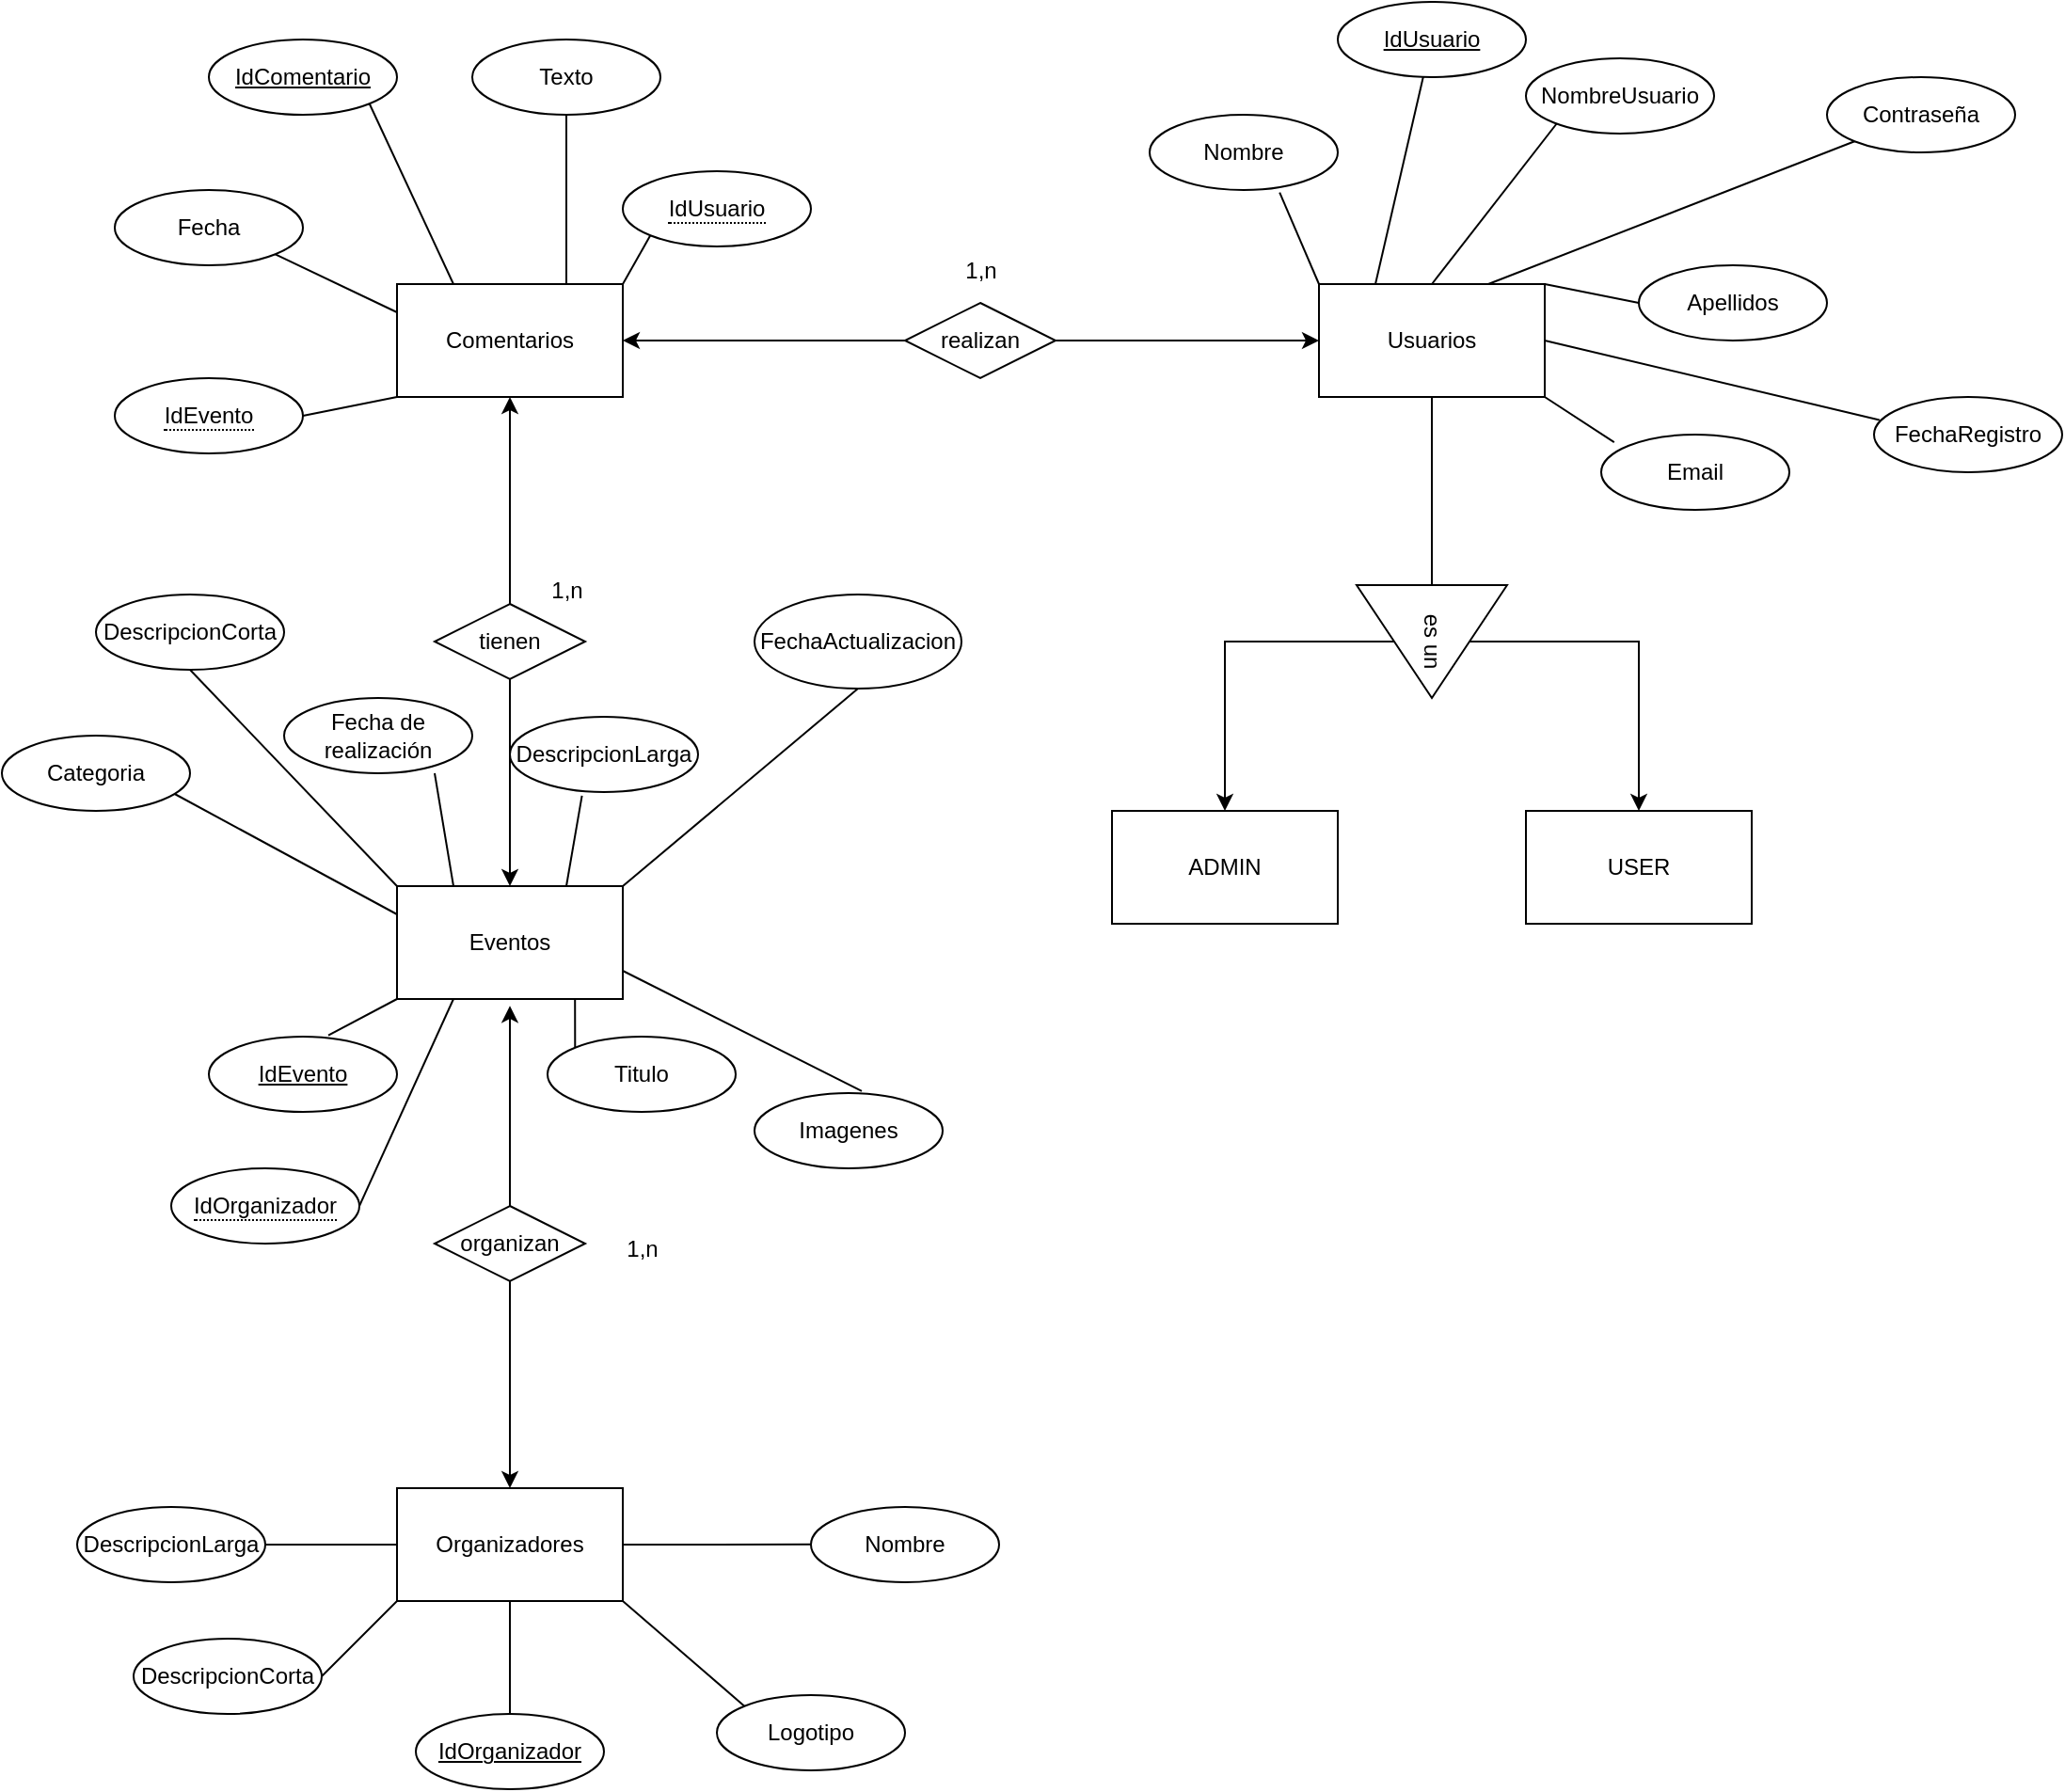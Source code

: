 <mxfile version="24.4.0" type="device">
  <diagram name="Page-1" id="XVfiIi7mqGfuniSuXlmj">
    <mxGraphModel dx="1237" dy="1758" grid="1" gridSize="10" guides="1" tooltips="1" connect="1" arrows="1" fold="1" page="1" pageScale="1" pageWidth="850" pageHeight="1100" math="0" shadow="0">
      <root>
        <mxCell id="0" />
        <mxCell id="1" parent="0" />
        <mxCell id="5CzHoM6hgayWYY6ZKrdS-87" style="rounded=0;orthogonalLoop=1;jettySize=auto;html=1;exitX=0.75;exitY=0;exitDx=0;exitDy=0;entryX=0;entryY=1;entryDx=0;entryDy=0;endArrow=none;endFill=0;" parent="1" source="5CzHoM6hgayWYY6ZKrdS-1" target="5CzHoM6hgayWYY6ZKrdS-82" edge="1">
          <mxGeometry relative="1" as="geometry" />
        </mxCell>
        <mxCell id="5CzHoM6hgayWYY6ZKrdS-88" style="rounded=0;orthogonalLoop=1;jettySize=auto;html=1;exitX=1;exitY=0;exitDx=0;exitDy=0;entryX=0;entryY=0.5;entryDx=0;entryDy=0;endArrow=none;endFill=0;" parent="1" source="5CzHoM6hgayWYY6ZKrdS-1" target="5CzHoM6hgayWYY6ZKrdS-80" edge="1">
          <mxGeometry relative="1" as="geometry" />
        </mxCell>
        <mxCell id="2f0kH9qzKw5oXuyth8vB-3" style="edgeStyle=orthogonalEdgeStyle;rounded=0;orthogonalLoop=1;jettySize=auto;html=1;exitX=0.5;exitY=1;exitDx=0;exitDy=0;endArrow=none;endFill=0;" edge="1" parent="1" source="5CzHoM6hgayWYY6ZKrdS-1" target="2f0kH9qzKw5oXuyth8vB-4">
          <mxGeometry relative="1" as="geometry">
            <mxPoint x="990" y="60" as="targetPoint" />
          </mxGeometry>
        </mxCell>
        <mxCell id="2f0kH9qzKw5oXuyth8vB-9" style="rounded=0;orthogonalLoop=1;jettySize=auto;html=1;exitX=0.5;exitY=0;exitDx=0;exitDy=0;endArrow=none;endFill=0;" edge="1" parent="1" source="5CzHoM6hgayWYY6ZKrdS-1">
          <mxGeometry relative="1" as="geometry">
            <mxPoint x="1060" y="-200" as="targetPoint" />
          </mxGeometry>
        </mxCell>
        <mxCell id="5CzHoM6hgayWYY6ZKrdS-1" value="Usuarios" style="rounded=0;whiteSpace=wrap;html=1;" parent="1" vertex="1">
          <mxGeometry x="930" y="-110" width="120" height="60" as="geometry" />
        </mxCell>
        <mxCell id="5CzHoM6hgayWYY6ZKrdS-52" style="edgeStyle=orthogonalEdgeStyle;rounded=0;orthogonalLoop=1;jettySize=auto;html=1;exitX=0.75;exitY=1;exitDx=0;exitDy=0;entryX=0;entryY=0;entryDx=0;entryDy=0;endArrow=none;endFill=0;" parent="1" source="5CzHoM6hgayWYY6ZKrdS-2" target="5CzHoM6hgayWYY6ZKrdS-42" edge="1">
          <mxGeometry relative="1" as="geometry" />
        </mxCell>
        <mxCell id="5CzHoM6hgayWYY6ZKrdS-55" style="rounded=0;orthogonalLoop=1;jettySize=auto;html=1;exitX=1;exitY=0;exitDx=0;exitDy=0;entryX=0.5;entryY=1;entryDx=0;entryDy=0;endArrow=none;endFill=0;" parent="1" source="5CzHoM6hgayWYY6ZKrdS-2" target="5CzHoM6hgayWYY6ZKrdS-46" edge="1">
          <mxGeometry relative="1" as="geometry" />
        </mxCell>
        <mxCell id="5CzHoM6hgayWYY6ZKrdS-60" style="rounded=0;orthogonalLoop=1;jettySize=auto;html=1;exitX=0.25;exitY=1;exitDx=0;exitDy=0;entryX=1;entryY=0.5;entryDx=0;entryDy=0;endArrow=none;endFill=0;" parent="1" source="5CzHoM6hgayWYY6ZKrdS-2" target="5CzHoM6hgayWYY6ZKrdS-48" edge="1">
          <mxGeometry relative="1" as="geometry" />
        </mxCell>
        <mxCell id="2f0kH9qzKw5oXuyth8vB-1" style="rounded=0;orthogonalLoop=1;jettySize=auto;html=1;exitX=0;exitY=0.25;exitDx=0;exitDy=0;endArrow=none;endFill=0;" edge="1" parent="1" source="5CzHoM6hgayWYY6ZKrdS-2">
          <mxGeometry relative="1" as="geometry">
            <mxPoint x="320" y="160" as="targetPoint" />
          </mxGeometry>
        </mxCell>
        <mxCell id="5CzHoM6hgayWYY6ZKrdS-2" value="Eventos" style="rounded=0;whiteSpace=wrap;html=1;" parent="1" vertex="1">
          <mxGeometry x="440" y="210" width="120" height="60" as="geometry" />
        </mxCell>
        <mxCell id="5CzHoM6hgayWYY6ZKrdS-71" style="rounded=0;orthogonalLoop=1;jettySize=auto;html=1;exitX=1;exitY=0;exitDx=0;exitDy=0;entryX=0;entryY=1;entryDx=0;entryDy=0;endArrow=none;endFill=0;" parent="1" source="5CzHoM6hgayWYY6ZKrdS-4" target="5CzHoM6hgayWYY6ZKrdS-69" edge="1">
          <mxGeometry relative="1" as="geometry" />
        </mxCell>
        <mxCell id="5CzHoM6hgayWYY6ZKrdS-72" style="edgeStyle=orthogonalEdgeStyle;rounded=0;orthogonalLoop=1;jettySize=auto;html=1;exitX=0.75;exitY=0;exitDx=0;exitDy=0;entryX=0.5;entryY=1;entryDx=0;entryDy=0;endArrow=none;endFill=0;" parent="1" source="5CzHoM6hgayWYY6ZKrdS-4" target="5CzHoM6hgayWYY6ZKrdS-66" edge="1">
          <mxGeometry relative="1" as="geometry" />
        </mxCell>
        <mxCell id="5CzHoM6hgayWYY6ZKrdS-73" style="rounded=0;orthogonalLoop=1;jettySize=auto;html=1;exitX=0.25;exitY=0;exitDx=0;exitDy=0;entryX=1;entryY=1;entryDx=0;entryDy=0;endArrow=none;endFill=0;" parent="1" source="5CzHoM6hgayWYY6ZKrdS-4" target="5CzHoM6hgayWYY6ZKrdS-65" edge="1">
          <mxGeometry relative="1" as="geometry" />
        </mxCell>
        <mxCell id="5CzHoM6hgayWYY6ZKrdS-74" style="rounded=0;orthogonalLoop=1;jettySize=auto;html=1;exitX=0;exitY=0.25;exitDx=0;exitDy=0;entryX=1;entryY=1;entryDx=0;entryDy=0;endArrow=none;endFill=0;" parent="1" source="5CzHoM6hgayWYY6ZKrdS-4" target="5CzHoM6hgayWYY6ZKrdS-67" edge="1">
          <mxGeometry relative="1" as="geometry" />
        </mxCell>
        <mxCell id="5CzHoM6hgayWYY6ZKrdS-75" style="rounded=0;orthogonalLoop=1;jettySize=auto;html=1;exitX=0;exitY=1;exitDx=0;exitDy=0;entryX=1;entryY=0.5;entryDx=0;entryDy=0;endArrow=none;endFill=0;" parent="1" source="5CzHoM6hgayWYY6ZKrdS-4" target="5CzHoM6hgayWYY6ZKrdS-70" edge="1">
          <mxGeometry relative="1" as="geometry" />
        </mxCell>
        <mxCell id="5CzHoM6hgayWYY6ZKrdS-4" value="Comentarios" style="rounded=0;whiteSpace=wrap;html=1;" parent="1" vertex="1">
          <mxGeometry x="440" y="-110" width="120" height="60" as="geometry" />
        </mxCell>
        <mxCell id="5CzHoM6hgayWYY6ZKrdS-61" style="edgeStyle=orthogonalEdgeStyle;rounded=0;orthogonalLoop=1;jettySize=auto;html=1;exitX=1;exitY=0.5;exitDx=0;exitDy=0;endArrow=none;endFill=0;" parent="1" source="5CzHoM6hgayWYY6ZKrdS-7" edge="1">
          <mxGeometry relative="1" as="geometry">
            <mxPoint x="660" y="559.857" as="targetPoint" />
          </mxGeometry>
        </mxCell>
        <mxCell id="5CzHoM6hgayWYY6ZKrdS-64" style="edgeStyle=orthogonalEdgeStyle;rounded=0;orthogonalLoop=1;jettySize=auto;html=1;exitX=0.5;exitY=1;exitDx=0;exitDy=0;entryX=0.5;entryY=0;entryDx=0;entryDy=0;endArrow=none;endFill=0;" parent="1" source="5CzHoM6hgayWYY6ZKrdS-7" target="5CzHoM6hgayWYY6ZKrdS-63" edge="1">
          <mxGeometry relative="1" as="geometry" />
        </mxCell>
        <mxCell id="9jq4AEXWFo3_7Pr5pxQk-4" style="rounded=0;orthogonalLoop=1;jettySize=auto;html=1;exitX=0;exitY=1;exitDx=0;exitDy=0;entryX=1;entryY=0.5;entryDx=0;entryDy=0;endArrow=none;endFill=0;" parent="1" source="5CzHoM6hgayWYY6ZKrdS-7" target="9jq4AEXWFo3_7Pr5pxQk-3" edge="1">
          <mxGeometry relative="1" as="geometry" />
        </mxCell>
        <mxCell id="9jq4AEXWFo3_7Pr5pxQk-6" style="rounded=0;orthogonalLoop=1;jettySize=auto;html=1;exitX=0;exitY=0.5;exitDx=0;exitDy=0;entryX=1;entryY=0.5;entryDx=0;entryDy=0;endArrow=none;endFill=0;" parent="1" source="5CzHoM6hgayWYY6ZKrdS-7" target="9jq4AEXWFo3_7Pr5pxQk-5" edge="1">
          <mxGeometry relative="1" as="geometry" />
        </mxCell>
        <mxCell id="5CzHoM6hgayWYY6ZKrdS-7" value="Organizadores" style="whiteSpace=wrap;html=1;" parent="1" vertex="1">
          <mxGeometry x="440" y="530" width="120" height="60" as="geometry" />
        </mxCell>
        <mxCell id="5CzHoM6hgayWYY6ZKrdS-18" style="edgeStyle=orthogonalEdgeStyle;rounded=0;orthogonalLoop=1;jettySize=auto;html=1;exitX=0.5;exitY=1;exitDx=0;exitDy=0;entryX=0.5;entryY=0;entryDx=0;entryDy=0;" parent="1" source="5CzHoM6hgayWYY6ZKrdS-10" target="5CzHoM6hgayWYY6ZKrdS-2" edge="1">
          <mxGeometry relative="1" as="geometry" />
        </mxCell>
        <mxCell id="5CzHoM6hgayWYY6ZKrdS-19" style="edgeStyle=orthogonalEdgeStyle;rounded=0;orthogonalLoop=1;jettySize=auto;html=1;exitX=0.5;exitY=0;exitDx=0;exitDy=0;entryX=0.5;entryY=1;entryDx=0;entryDy=0;" parent="1" source="5CzHoM6hgayWYY6ZKrdS-10" target="5CzHoM6hgayWYY6ZKrdS-4" edge="1">
          <mxGeometry relative="1" as="geometry" />
        </mxCell>
        <mxCell id="5CzHoM6hgayWYY6ZKrdS-25" style="edgeStyle=orthogonalEdgeStyle;rounded=0;orthogonalLoop=1;jettySize=auto;html=1;exitX=0.5;exitY=1;exitDx=0;exitDy=0;entryX=0.5;entryY=0;entryDx=0;entryDy=0;" parent="1" source="5CzHoM6hgayWYY6ZKrdS-11" target="5CzHoM6hgayWYY6ZKrdS-7" edge="1">
          <mxGeometry relative="1" as="geometry" />
        </mxCell>
        <mxCell id="5CzHoM6hgayWYY6ZKrdS-11" value="organizan" style="rhombus;whiteSpace=wrap;html=1;" parent="1" vertex="1">
          <mxGeometry x="460" y="380" width="80" height="40" as="geometry" />
        </mxCell>
        <mxCell id="5CzHoM6hgayWYY6ZKrdS-24" style="edgeStyle=orthogonalEdgeStyle;rounded=0;orthogonalLoop=1;jettySize=auto;html=1;exitX=0.5;exitY=0;exitDx=0;exitDy=0;entryX=0.5;entryY=1.06;entryDx=0;entryDy=0;entryPerimeter=0;" parent="1" source="5CzHoM6hgayWYY6ZKrdS-11" target="5CzHoM6hgayWYY6ZKrdS-2" edge="1">
          <mxGeometry relative="1" as="geometry" />
        </mxCell>
        <mxCell id="5CzHoM6hgayWYY6ZKrdS-10" value="tienen" style="rhombus;whiteSpace=wrap;html=1;" parent="1" vertex="1">
          <mxGeometry x="460" y="60" width="80" height="40" as="geometry" />
        </mxCell>
        <mxCell id="5CzHoM6hgayWYY6ZKrdS-41" value="IdEvento" style="ellipse;whiteSpace=wrap;html=1;align=center;fontStyle=4;" parent="1" vertex="1">
          <mxGeometry x="340" y="290" width="100" height="40" as="geometry" />
        </mxCell>
        <mxCell id="5CzHoM6hgayWYY6ZKrdS-42" value="Titulo" style="ellipse;whiteSpace=wrap;html=1;align=center;" parent="1" vertex="1">
          <mxGeometry x="520" y="290" width="100" height="40" as="geometry" />
        </mxCell>
        <mxCell id="5CzHoM6hgayWYY6ZKrdS-44" value="DescripcionLarga" style="ellipse;whiteSpace=wrap;html=1;align=center;" parent="1" vertex="1">
          <mxGeometry x="500" y="120" width="100" height="40" as="geometry" />
        </mxCell>
        <mxCell id="5CzHoM6hgayWYY6ZKrdS-45" value="Fecha de realización" style="ellipse;whiteSpace=wrap;html=1;align=center;" parent="1" vertex="1">
          <mxGeometry x="380" y="110" width="100" height="40" as="geometry" />
        </mxCell>
        <mxCell id="5CzHoM6hgayWYY6ZKrdS-46" value="FechaActualizacion" style="ellipse;whiteSpace=wrap;html=1;align=center;" parent="1" vertex="1">
          <mxGeometry x="630" y="55" width="110" height="50" as="geometry" />
        </mxCell>
        <mxCell id="5CzHoM6hgayWYY6ZKrdS-47" value="DescripcionCorta" style="ellipse;whiteSpace=wrap;html=1;align=center;" parent="1" vertex="1">
          <mxGeometry x="280" y="55" width="100" height="40" as="geometry" />
        </mxCell>
        <mxCell id="5CzHoM6hgayWYY6ZKrdS-48" value="&lt;span style=&quot;border-bottom: 1px dotted&quot;&gt;IdOrganizador&lt;/span&gt;" style="ellipse;whiteSpace=wrap;html=1;align=center;" parent="1" vertex="1">
          <mxGeometry x="320" y="360" width="100" height="40" as="geometry" />
        </mxCell>
        <mxCell id="5CzHoM6hgayWYY6ZKrdS-50" value="Imagenes" style="ellipse;whiteSpace=wrap;html=1;align=center;" parent="1" vertex="1">
          <mxGeometry x="630" y="320" width="100" height="40" as="geometry" />
        </mxCell>
        <mxCell id="5CzHoM6hgayWYY6ZKrdS-53" style="rounded=0;orthogonalLoop=1;jettySize=auto;html=1;exitX=1;exitY=0.75;exitDx=0;exitDy=0;entryX=0.57;entryY=-0.026;entryDx=0;entryDy=0;entryPerimeter=0;endArrow=none;endFill=0;" parent="1" source="5CzHoM6hgayWYY6ZKrdS-2" target="5CzHoM6hgayWYY6ZKrdS-50" edge="1">
          <mxGeometry relative="1" as="geometry" />
        </mxCell>
        <mxCell id="5CzHoM6hgayWYY6ZKrdS-56" style="rounded=0;orthogonalLoop=1;jettySize=auto;html=1;exitX=0.75;exitY=0;exitDx=0;exitDy=0;entryX=0.383;entryY=1.048;entryDx=0;entryDy=0;entryPerimeter=0;endArrow=none;endFill=0;" parent="1" source="5CzHoM6hgayWYY6ZKrdS-2" target="5CzHoM6hgayWYY6ZKrdS-44" edge="1">
          <mxGeometry relative="1" as="geometry" />
        </mxCell>
        <mxCell id="5CzHoM6hgayWYY6ZKrdS-57" style="rounded=0;orthogonalLoop=1;jettySize=auto;html=1;exitX=0.25;exitY=0;exitDx=0;exitDy=0;entryX=0.8;entryY=1;entryDx=0;entryDy=0;entryPerimeter=0;endArrow=none;endFill=0;" parent="1" source="5CzHoM6hgayWYY6ZKrdS-2" target="5CzHoM6hgayWYY6ZKrdS-45" edge="1">
          <mxGeometry relative="1" as="geometry" />
        </mxCell>
        <mxCell id="5CzHoM6hgayWYY6ZKrdS-58" style="rounded=0;orthogonalLoop=1;jettySize=auto;html=1;exitX=0;exitY=0;exitDx=0;exitDy=0;endArrow=none;endFill=0;entryX=0.5;entryY=1;entryDx=0;entryDy=0;" parent="1" source="5CzHoM6hgayWYY6ZKrdS-2" target="5CzHoM6hgayWYY6ZKrdS-47" edge="1">
          <mxGeometry relative="1" as="geometry">
            <mxPoint x="320" y="100" as="targetPoint" />
          </mxGeometry>
        </mxCell>
        <mxCell id="5CzHoM6hgayWYY6ZKrdS-59" style="rounded=0;orthogonalLoop=1;jettySize=auto;html=1;exitX=0;exitY=1;exitDx=0;exitDy=0;entryX=0.635;entryY=-0.017;entryDx=0;entryDy=0;entryPerimeter=0;endArrow=none;endFill=0;" parent="1" source="5CzHoM6hgayWYY6ZKrdS-2" target="5CzHoM6hgayWYY6ZKrdS-41" edge="1">
          <mxGeometry relative="1" as="geometry" />
        </mxCell>
        <mxCell id="5CzHoM6hgayWYY6ZKrdS-62" value="Nombre" style="ellipse;whiteSpace=wrap;html=1;align=center;" parent="1" vertex="1">
          <mxGeometry x="660" y="540" width="100" height="40" as="geometry" />
        </mxCell>
        <mxCell id="5CzHoM6hgayWYY6ZKrdS-63" value="IdOrganizador" style="ellipse;whiteSpace=wrap;html=1;align=center;fontStyle=4;" parent="1" vertex="1">
          <mxGeometry x="450" y="650" width="100" height="40" as="geometry" />
        </mxCell>
        <mxCell id="5CzHoM6hgayWYY6ZKrdS-65" value="IdComentario" style="ellipse;whiteSpace=wrap;html=1;align=center;fontStyle=4;" parent="1" vertex="1">
          <mxGeometry x="340" y="-240" width="100" height="40" as="geometry" />
        </mxCell>
        <mxCell id="5CzHoM6hgayWYY6ZKrdS-66" value="Texto" style="ellipse;whiteSpace=wrap;html=1;align=center;" parent="1" vertex="1">
          <mxGeometry x="480" y="-240" width="100" height="40" as="geometry" />
        </mxCell>
        <mxCell id="5CzHoM6hgayWYY6ZKrdS-67" value="Fecha" style="ellipse;whiteSpace=wrap;html=1;align=center;" parent="1" vertex="1">
          <mxGeometry x="290" y="-160" width="100" height="40" as="geometry" />
        </mxCell>
        <mxCell id="5CzHoM6hgayWYY6ZKrdS-69" value="&lt;span style=&quot;border-bottom: 1px dotted&quot;&gt;IdUsuario&lt;/span&gt;" style="ellipse;whiteSpace=wrap;html=1;align=center;" parent="1" vertex="1">
          <mxGeometry x="560" y="-170" width="100" height="40" as="geometry" />
        </mxCell>
        <mxCell id="5CzHoM6hgayWYY6ZKrdS-70" value="&lt;span style=&quot;border-bottom: 1px dotted&quot;&gt;IdEvento&lt;/span&gt;" style="ellipse;whiteSpace=wrap;html=1;align=center;" parent="1" vertex="1">
          <mxGeometry x="290" y="-60" width="100" height="40" as="geometry" />
        </mxCell>
        <mxCell id="5CzHoM6hgayWYY6ZKrdS-76" value="IdUsuario" style="ellipse;whiteSpace=wrap;html=1;align=center;fontStyle=4;" parent="1" vertex="1">
          <mxGeometry x="940" y="-260" width="100" height="40" as="geometry" />
        </mxCell>
        <mxCell id="5CzHoM6hgayWYY6ZKrdS-78" value="Nombre" style="ellipse;whiteSpace=wrap;html=1;align=center;" parent="1" vertex="1">
          <mxGeometry x="840" y="-200" width="100" height="40" as="geometry" />
        </mxCell>
        <mxCell id="5CzHoM6hgayWYY6ZKrdS-80" value="Apellidos" style="ellipse;whiteSpace=wrap;html=1;align=center;" parent="1" vertex="1">
          <mxGeometry x="1100" y="-120" width="100" height="40" as="geometry" />
        </mxCell>
        <mxCell id="5CzHoM6hgayWYY6ZKrdS-81" value="Email" style="ellipse;whiteSpace=wrap;html=1;align=center;" parent="1" vertex="1">
          <mxGeometry x="1080" y="-30" width="100" height="40" as="geometry" />
        </mxCell>
        <mxCell id="5CzHoM6hgayWYY6ZKrdS-82" value="Contraseña" style="ellipse;whiteSpace=wrap;html=1;align=center;" parent="1" vertex="1">
          <mxGeometry x="1200" y="-220" width="100" height="40" as="geometry" />
        </mxCell>
        <mxCell id="5CzHoM6hgayWYY6ZKrdS-83" value="FechaRegistro" style="ellipse;whiteSpace=wrap;html=1;align=center;" parent="1" vertex="1">
          <mxGeometry x="1225" y="-50" width="100" height="40" as="geometry" />
        </mxCell>
        <mxCell id="5CzHoM6hgayWYY6ZKrdS-84" style="rounded=0;orthogonalLoop=1;jettySize=auto;html=1;exitX=0;exitY=0;exitDx=0;exitDy=0;entryX=0.691;entryY=1.033;entryDx=0;entryDy=0;entryPerimeter=0;endArrow=none;endFill=0;" parent="1" source="5CzHoM6hgayWYY6ZKrdS-1" target="5CzHoM6hgayWYY6ZKrdS-78" edge="1">
          <mxGeometry relative="1" as="geometry" />
        </mxCell>
        <mxCell id="5CzHoM6hgayWYY6ZKrdS-85" style="rounded=0;orthogonalLoop=1;jettySize=auto;html=1;exitX=0.25;exitY=0;exitDx=0;exitDy=0;endArrow=none;endFill=0;" parent="1" source="5CzHoM6hgayWYY6ZKrdS-1" target="5CzHoM6hgayWYY6ZKrdS-76" edge="1">
          <mxGeometry relative="1" as="geometry" />
        </mxCell>
        <mxCell id="5CzHoM6hgayWYY6ZKrdS-89" style="rounded=0;orthogonalLoop=1;jettySize=auto;html=1;exitX=1;exitY=0.5;exitDx=0;exitDy=0;entryX=0.029;entryY=0.306;entryDx=0;entryDy=0;entryPerimeter=0;endArrow=none;endFill=0;" parent="1" source="5CzHoM6hgayWYY6ZKrdS-1" target="5CzHoM6hgayWYY6ZKrdS-83" edge="1">
          <mxGeometry relative="1" as="geometry" />
        </mxCell>
        <mxCell id="5CzHoM6hgayWYY6ZKrdS-90" style="rounded=0;orthogonalLoop=1;jettySize=auto;html=1;exitX=1;exitY=1;exitDx=0;exitDy=0;entryX=0.069;entryY=0.102;entryDx=0;entryDy=0;entryPerimeter=0;endArrow=none;endFill=0;" parent="1" source="5CzHoM6hgayWYY6ZKrdS-1" target="5CzHoM6hgayWYY6ZKrdS-81" edge="1">
          <mxGeometry relative="1" as="geometry" />
        </mxCell>
        <mxCell id="5CzHoM6hgayWYY6ZKrdS-103" value="1,n" style="text;html=1;align=center;verticalAlign=middle;resizable=0;points=[];autosize=1;strokeColor=none;fillColor=none;" parent="1" vertex="1">
          <mxGeometry x="550" y="388" width="40" height="30" as="geometry" />
        </mxCell>
        <mxCell id="5CzHoM6hgayWYY6ZKrdS-105" value="1,n" style="text;html=1;align=center;verticalAlign=middle;resizable=0;points=[];autosize=1;strokeColor=none;fillColor=none;" parent="1" vertex="1">
          <mxGeometry x="510" y="38" width="40" height="30" as="geometry" />
        </mxCell>
        <mxCell id="Wu_KGcrNvtMBACHN_8kk-2" style="edgeStyle=orthogonalEdgeStyle;rounded=0;orthogonalLoop=1;jettySize=auto;html=1;exitX=1;exitY=0.5;exitDx=0;exitDy=0;" parent="1" source="Wu_KGcrNvtMBACHN_8kk-1" target="5CzHoM6hgayWYY6ZKrdS-1" edge="1">
          <mxGeometry relative="1" as="geometry" />
        </mxCell>
        <mxCell id="Wu_KGcrNvtMBACHN_8kk-3" style="edgeStyle=orthogonalEdgeStyle;rounded=0;orthogonalLoop=1;jettySize=auto;html=1;exitX=0;exitY=0.5;exitDx=0;exitDy=0;entryX=1;entryY=0.5;entryDx=0;entryDy=0;" parent="1" source="Wu_KGcrNvtMBACHN_8kk-1" target="5CzHoM6hgayWYY6ZKrdS-4" edge="1">
          <mxGeometry relative="1" as="geometry" />
        </mxCell>
        <mxCell id="Wu_KGcrNvtMBACHN_8kk-1" value="realizan" style="rhombus;whiteSpace=wrap;html=1;" parent="1" vertex="1">
          <mxGeometry x="710" y="-100" width="80" height="40" as="geometry" />
        </mxCell>
        <mxCell id="Wu_KGcrNvtMBACHN_8kk-4" value="1,n" style="text;html=1;align=center;verticalAlign=middle;resizable=0;points=[];autosize=1;strokeColor=none;fillColor=none;" parent="1" vertex="1">
          <mxGeometry x="730" y="-132" width="40" height="30" as="geometry" />
        </mxCell>
        <mxCell id="9jq4AEXWFo3_7Pr5pxQk-2" style="rounded=0;orthogonalLoop=1;jettySize=auto;html=1;exitX=0;exitY=0;exitDx=0;exitDy=0;entryX=1;entryY=1;entryDx=0;entryDy=0;endArrow=none;endFill=0;" parent="1" source="9jq4AEXWFo3_7Pr5pxQk-1" target="5CzHoM6hgayWYY6ZKrdS-7" edge="1">
          <mxGeometry relative="1" as="geometry" />
        </mxCell>
        <mxCell id="9jq4AEXWFo3_7Pr5pxQk-1" value="Logotipo" style="ellipse;whiteSpace=wrap;html=1;align=center;" parent="1" vertex="1">
          <mxGeometry x="610" y="640" width="100" height="40" as="geometry" />
        </mxCell>
        <mxCell id="9jq4AEXWFo3_7Pr5pxQk-3" value="DescripcionCorta" style="ellipse;whiteSpace=wrap;html=1;align=center;" parent="1" vertex="1">
          <mxGeometry x="300" y="610" width="100" height="40" as="geometry" />
        </mxCell>
        <mxCell id="9jq4AEXWFo3_7Pr5pxQk-5" value="DescripcionLarga" style="ellipse;whiteSpace=wrap;html=1;align=center;" parent="1" vertex="1">
          <mxGeometry x="270" y="540" width="100" height="40" as="geometry" />
        </mxCell>
        <mxCell id="2f0kH9qzKw5oXuyth8vB-2" value="Categoria" style="ellipse;whiteSpace=wrap;html=1;align=center;" vertex="1" parent="1">
          <mxGeometry x="230" y="130" width="100" height="40" as="geometry" />
        </mxCell>
        <mxCell id="2f0kH9qzKw5oXuyth8vB-7" style="edgeStyle=orthogonalEdgeStyle;rounded=0;orthogonalLoop=1;jettySize=auto;html=1;exitX=0.5;exitY=1;exitDx=0;exitDy=0;entryX=0.5;entryY=0;entryDx=0;entryDy=0;" edge="1" parent="1" source="2f0kH9qzKw5oXuyth8vB-4" target="2f0kH9qzKw5oXuyth8vB-5">
          <mxGeometry relative="1" as="geometry">
            <mxPoint x="890" y="150" as="targetPoint" />
          </mxGeometry>
        </mxCell>
        <mxCell id="2f0kH9qzKw5oXuyth8vB-8" style="edgeStyle=orthogonalEdgeStyle;rounded=0;orthogonalLoop=1;jettySize=auto;html=1;exitX=0.5;exitY=0;exitDx=0;exitDy=0;entryX=0.5;entryY=0;entryDx=0;entryDy=0;" edge="1" parent="1" source="2f0kH9qzKw5oXuyth8vB-4" target="2f0kH9qzKw5oXuyth8vB-6">
          <mxGeometry relative="1" as="geometry" />
        </mxCell>
        <mxCell id="2f0kH9qzKw5oXuyth8vB-4" value="es un" style="triangle;whiteSpace=wrap;html=1;rotation=90;" vertex="1" parent="1">
          <mxGeometry x="960" y="40" width="60" height="80" as="geometry" />
        </mxCell>
        <mxCell id="2f0kH9qzKw5oXuyth8vB-5" value="ADMIN" style="rounded=0;whiteSpace=wrap;html=1;" vertex="1" parent="1">
          <mxGeometry x="820" y="170" width="120" height="60" as="geometry" />
        </mxCell>
        <mxCell id="2f0kH9qzKw5oXuyth8vB-6" value="USER" style="rounded=0;whiteSpace=wrap;html=1;" vertex="1" parent="1">
          <mxGeometry x="1040" y="170" width="120" height="60" as="geometry" />
        </mxCell>
        <mxCell id="2f0kH9qzKw5oXuyth8vB-10" value="NombreUsuario" style="ellipse;whiteSpace=wrap;html=1;align=center;" vertex="1" parent="1">
          <mxGeometry x="1040" y="-230" width="100" height="40" as="geometry" />
        </mxCell>
      </root>
    </mxGraphModel>
  </diagram>
</mxfile>
